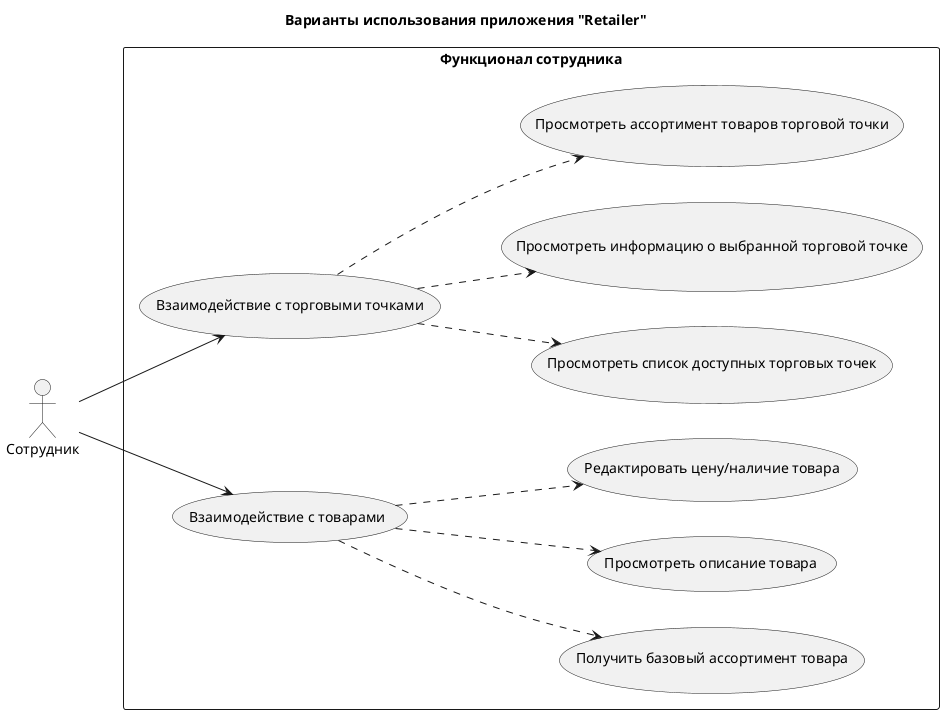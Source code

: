@startuml "Retailer"

title Варианты использования приложения "Retailer"

left to right direction

actor :Сотрудник: as Staff

rectangle "Функционал сотрудника" {
    usecase "Взаимодействие с торговыми точками" as Shop
    usecase "Просмотреть список доступных торговых точек" as StaffShopList
    usecase "Просмотреть информацию о выбранной торговой точке" as StaffShopInfo
    usecase "Просмотреть ассортимент товаров торговой точки" as StaffShopProductsInfo

    usecase "Взаимодействие с товарами" as Product
    usecase "Получить базовый ассортимент товара" as StaffProductListInfo
    usecase "Просмотреть описание товара" as StaffProductInfo
    usecase "Редактировать цену/наличие товара" as StaffProductEdit
}

Staff --> Shop
Shop ..> StaffShopList
Shop ..> StaffShopInfo
Shop ..> StaffShopProductsInfo

Staff --> Product
Product ..> StaffProductListInfo
Product ..> StaffProductInfo
Product ..> StaffProductEdit
@enduml
